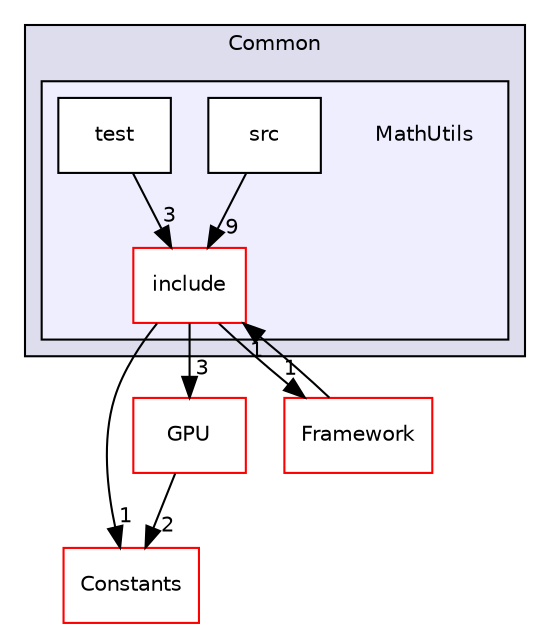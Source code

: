digraph "/home/travis/build/AliceO2Group/AliceO2/Common/MathUtils" {
  bgcolor=transparent;
  compound=true
  node [ fontsize="10", fontname="Helvetica"];
  edge [ labelfontsize="10", labelfontname="Helvetica"];
  subgraph clusterdir_4ab6b4cc6a7edbff49100e9123df213f {
    graph [ bgcolor="#ddddee", pencolor="black", label="Common" fontname="Helvetica", fontsize="10", URL="dir_4ab6b4cc6a7edbff49100e9123df213f.html"]
  subgraph clusterdir_1e6fb7e1d286de65f5cad603aaa68769 {
    graph [ bgcolor="#eeeeff", pencolor="black", label="" URL="dir_1e6fb7e1d286de65f5cad603aaa68769.html"];
    dir_1e6fb7e1d286de65f5cad603aaa68769 [shape=plaintext label="MathUtils"];
    dir_a8353808d0468577e29de121914e6940 [shape=box label="include" color="red" fillcolor="white" style="filled" URL="dir_a8353808d0468577e29de121914e6940.html"];
    dir_63363b9b23581cc8120bd9f97f885902 [shape=box label="src" color="black" fillcolor="white" style="filled" URL="dir_63363b9b23581cc8120bd9f97f885902.html"];
    dir_17078882e06cb5eb55c30732897b9fb3 [shape=box label="test" color="black" fillcolor="white" style="filled" URL="dir_17078882e06cb5eb55c30732897b9fb3.html"];
  }
  }
  dir_6595de266f53d2529c2724716663252d [shape=box label="Constants" color="red" URL="dir_6595de266f53d2529c2724716663252d.html"];
  dir_f511f1e9c03c071966ae594f00bbc5e0 [shape=box label="GPU" color="red" URL="dir_f511f1e9c03c071966ae594f00bbc5e0.html"];
  dir_bcbb2cf9a3d3d83e5515c82071a07177 [shape=box label="Framework" color="red" URL="dir_bcbb2cf9a3d3d83e5515c82071a07177.html"];
  dir_17078882e06cb5eb55c30732897b9fb3->dir_a8353808d0468577e29de121914e6940 [headlabel="3", labeldistance=1.5 headhref="dir_000057_000037.html"];
  dir_a8353808d0468577e29de121914e6940->dir_6595de266f53d2529c2724716663252d [headlabel="1", labeldistance=1.5 headhref="dir_000037_000028.html"];
  dir_a8353808d0468577e29de121914e6940->dir_f511f1e9c03c071966ae594f00bbc5e0 [headlabel="3", labeldistance=1.5 headhref="dir_000037_000140.html"];
  dir_a8353808d0468577e29de121914e6940->dir_bcbb2cf9a3d3d83e5515c82071a07177 [headlabel="1", labeldistance=1.5 headhref="dir_000037_000013.html"];
  dir_f511f1e9c03c071966ae594f00bbc5e0->dir_6595de266f53d2529c2724716663252d [headlabel="2", labeldistance=1.5 headhref="dir_000140_000028.html"];
  dir_63363b9b23581cc8120bd9f97f885902->dir_a8353808d0468577e29de121914e6940 [headlabel="9", labeldistance=1.5 headhref="dir_000056_000037.html"];
  dir_bcbb2cf9a3d3d83e5515c82071a07177->dir_a8353808d0468577e29de121914e6940 [headlabel="1", labeldistance=1.5 headhref="dir_000013_000037.html"];
}
